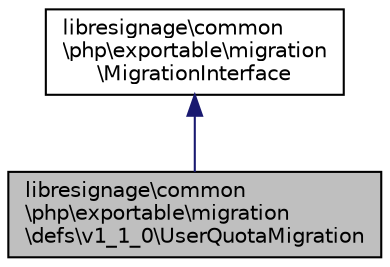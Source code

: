 digraph "libresignage\common\php\exportable\migration\defs\v1_1_0\UserQuotaMigration"
{
  edge [fontname="Helvetica",fontsize="10",labelfontname="Helvetica",labelfontsize="10"];
  node [fontname="Helvetica",fontsize="10",shape=record];
  Node0 [label="libresignage\\common\l\\php\\exportable\\migration\l\\defs\\v1_1_0\\UserQuotaMigration",height=0.2,width=0.4,color="black", fillcolor="grey75", style="filled", fontcolor="black"];
  Node1 -> Node0 [dir="back",color="midnightblue",fontsize="10",style="solid"];
  Node1 [label="libresignage\\common\l\\php\\exportable\\migration\l\\MigrationInterface",height=0.2,width=0.4,color="black", fillcolor="white", style="filled",URL="$interfacelibresignage_1_1common_1_1php_1_1exportable_1_1migration_1_1MigrationInterface.html"];
}
